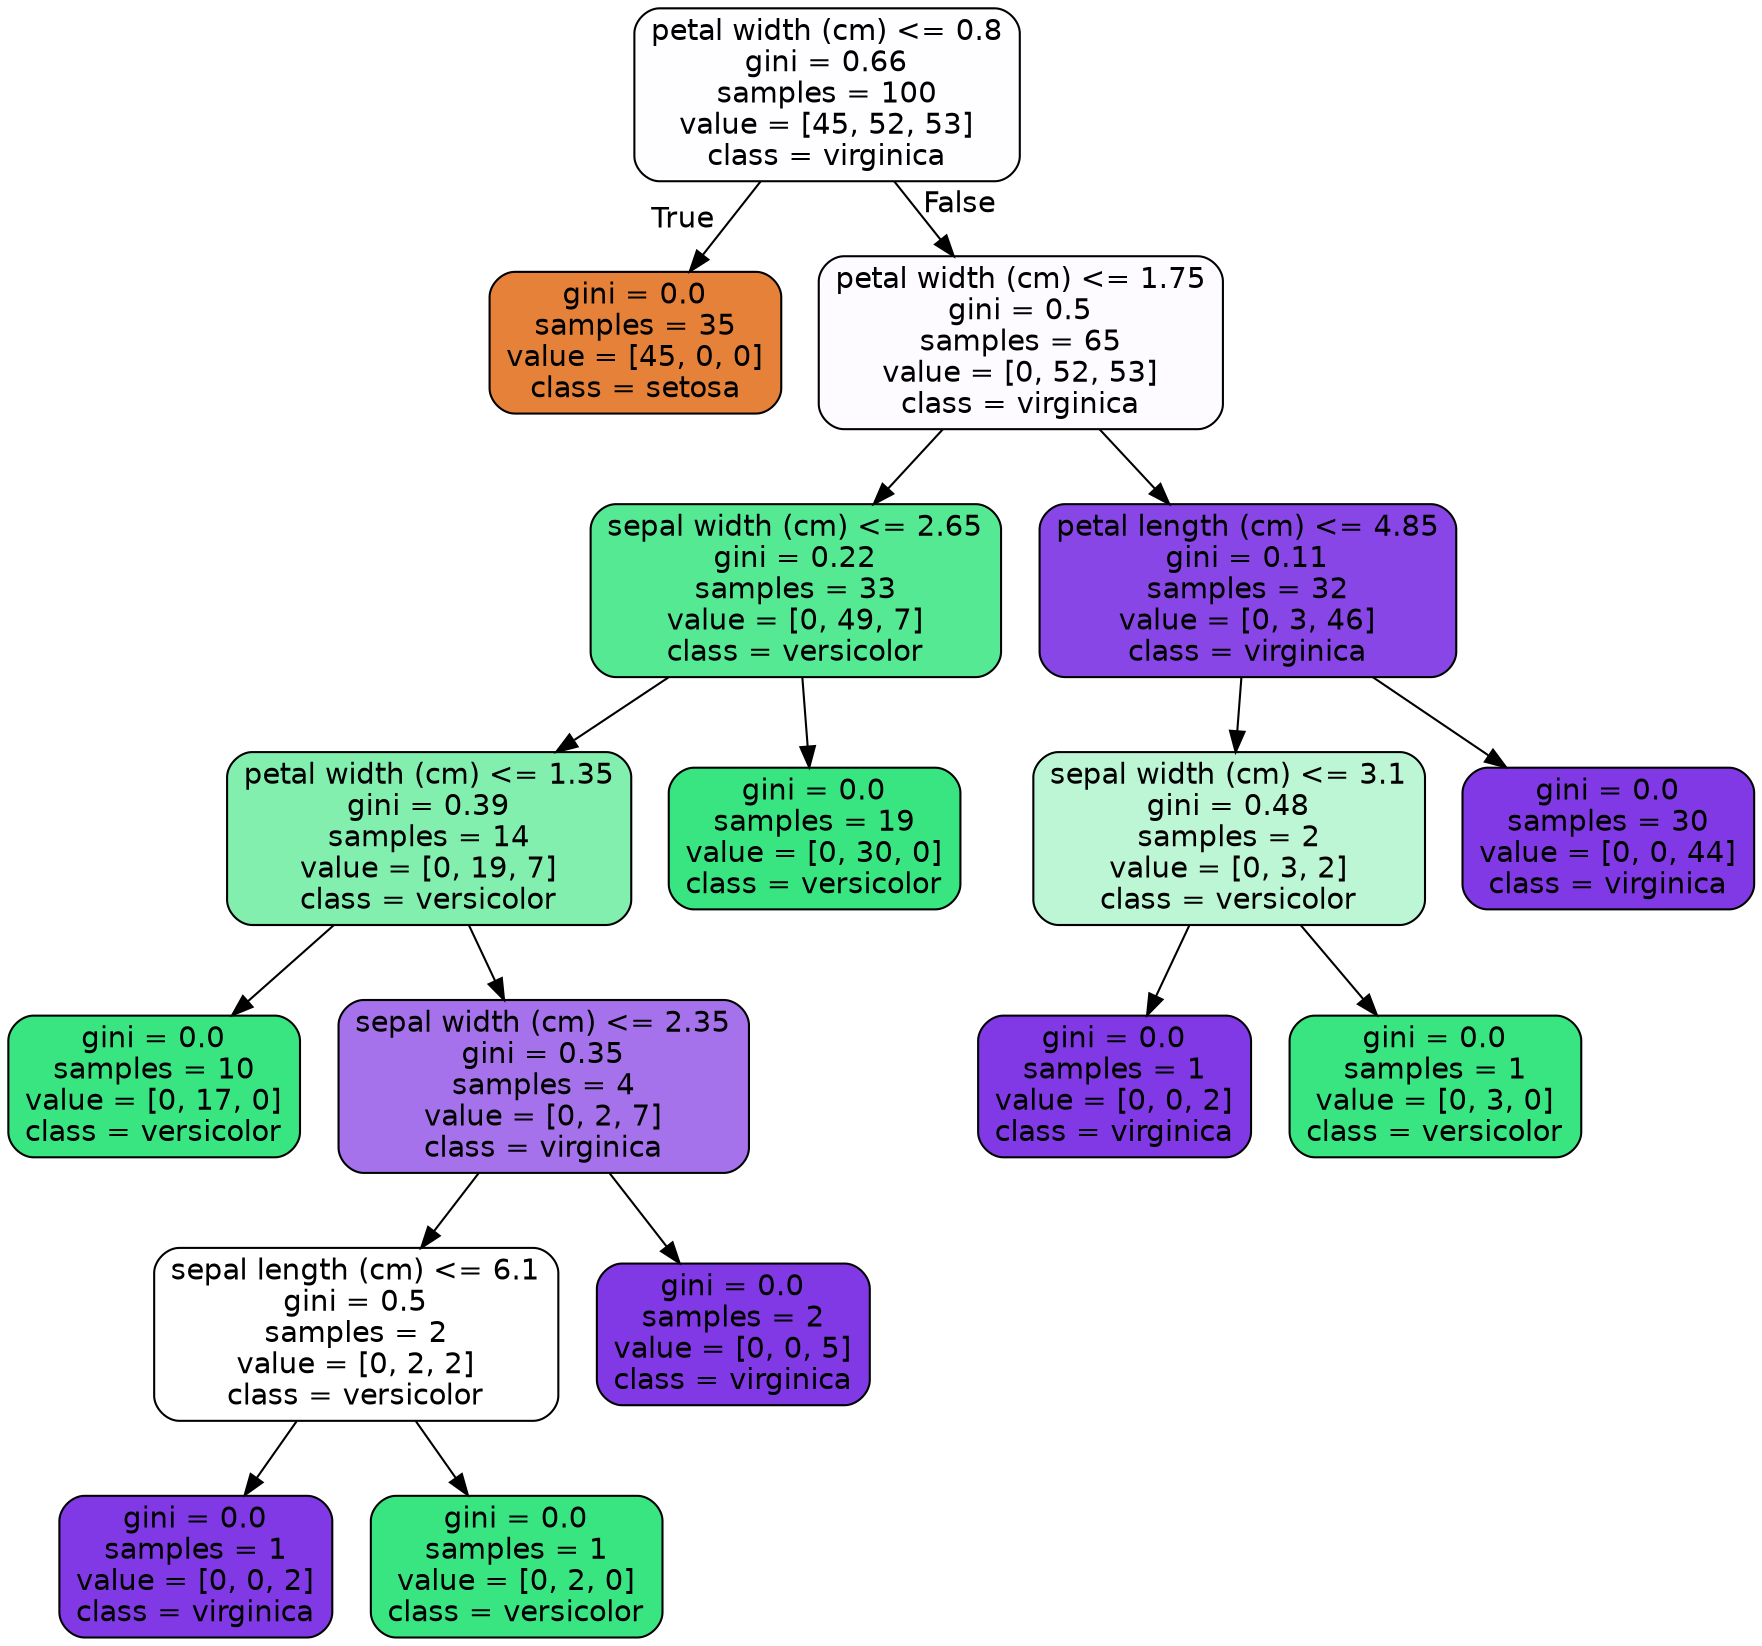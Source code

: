 digraph Tree {
node [shape=box, style="filled, rounded", color="black", fontname=helvetica] ;
edge [fontname=helvetica] ;
0 [label="petal width (cm) <= 0.8\ngini = 0.66\nsamples = 100\nvalue = [45, 52, 53]\nclass = virginica", fillcolor="#fefdff"] ;
1 [label="gini = 0.0\nsamples = 35\nvalue = [45, 0, 0]\nclass = setosa", fillcolor="#e58139"] ;
0 -> 1 [labeldistance=2.5, labelangle=45, headlabel="True"] ;
2 [label="petal width (cm) <= 1.75\ngini = 0.5\nsamples = 65\nvalue = [0, 52, 53]\nclass = virginica", fillcolor="#fdfbff"] ;
0 -> 2 [labeldistance=2.5, labelangle=-45, headlabel="False"] ;
3 [label="sepal width (cm) <= 2.65\ngini = 0.22\nsamples = 33\nvalue = [0, 49, 7]\nclass = versicolor", fillcolor="#55e993"] ;
2 -> 3 ;
4 [label="petal width (cm) <= 1.35\ngini = 0.39\nsamples = 14\nvalue = [0, 19, 7]\nclass = versicolor", fillcolor="#82efaf"] ;
3 -> 4 ;
5 [label="gini = 0.0\nsamples = 10\nvalue = [0, 17, 0]\nclass = versicolor", fillcolor="#39e581"] ;
4 -> 5 ;
6 [label="sepal width (cm) <= 2.35\ngini = 0.35\nsamples = 4\nvalue = [0, 2, 7]\nclass = virginica", fillcolor="#a572ec"] ;
4 -> 6 ;
7 [label="sepal length (cm) <= 6.1\ngini = 0.5\nsamples = 2\nvalue = [0, 2, 2]\nclass = versicolor", fillcolor="#ffffff"] ;
6 -> 7 ;
8 [label="gini = 0.0\nsamples = 1\nvalue = [0, 0, 2]\nclass = virginica", fillcolor="#8139e5"] ;
7 -> 8 ;
9 [label="gini = 0.0\nsamples = 1\nvalue = [0, 2, 0]\nclass = versicolor", fillcolor="#39e581"] ;
7 -> 9 ;
10 [label="gini = 0.0\nsamples = 2\nvalue = [0, 0, 5]\nclass = virginica", fillcolor="#8139e5"] ;
6 -> 10 ;
11 [label="gini = 0.0\nsamples = 19\nvalue = [0, 30, 0]\nclass = versicolor", fillcolor="#39e581"] ;
3 -> 11 ;
12 [label="petal length (cm) <= 4.85\ngini = 0.11\nsamples = 32\nvalue = [0, 3, 46]\nclass = virginica", fillcolor="#8946e7"] ;
2 -> 12 ;
13 [label="sepal width (cm) <= 3.1\ngini = 0.48\nsamples = 2\nvalue = [0, 3, 2]\nclass = versicolor", fillcolor="#bdf6d5"] ;
12 -> 13 ;
14 [label="gini = 0.0\nsamples = 1\nvalue = [0, 0, 2]\nclass = virginica", fillcolor="#8139e5"] ;
13 -> 14 ;
15 [label="gini = 0.0\nsamples = 1\nvalue = [0, 3, 0]\nclass = versicolor", fillcolor="#39e581"] ;
13 -> 15 ;
16 [label="gini = 0.0\nsamples = 30\nvalue = [0, 0, 44]\nclass = virginica", fillcolor="#8139e5"] ;
12 -> 16 ;
}
